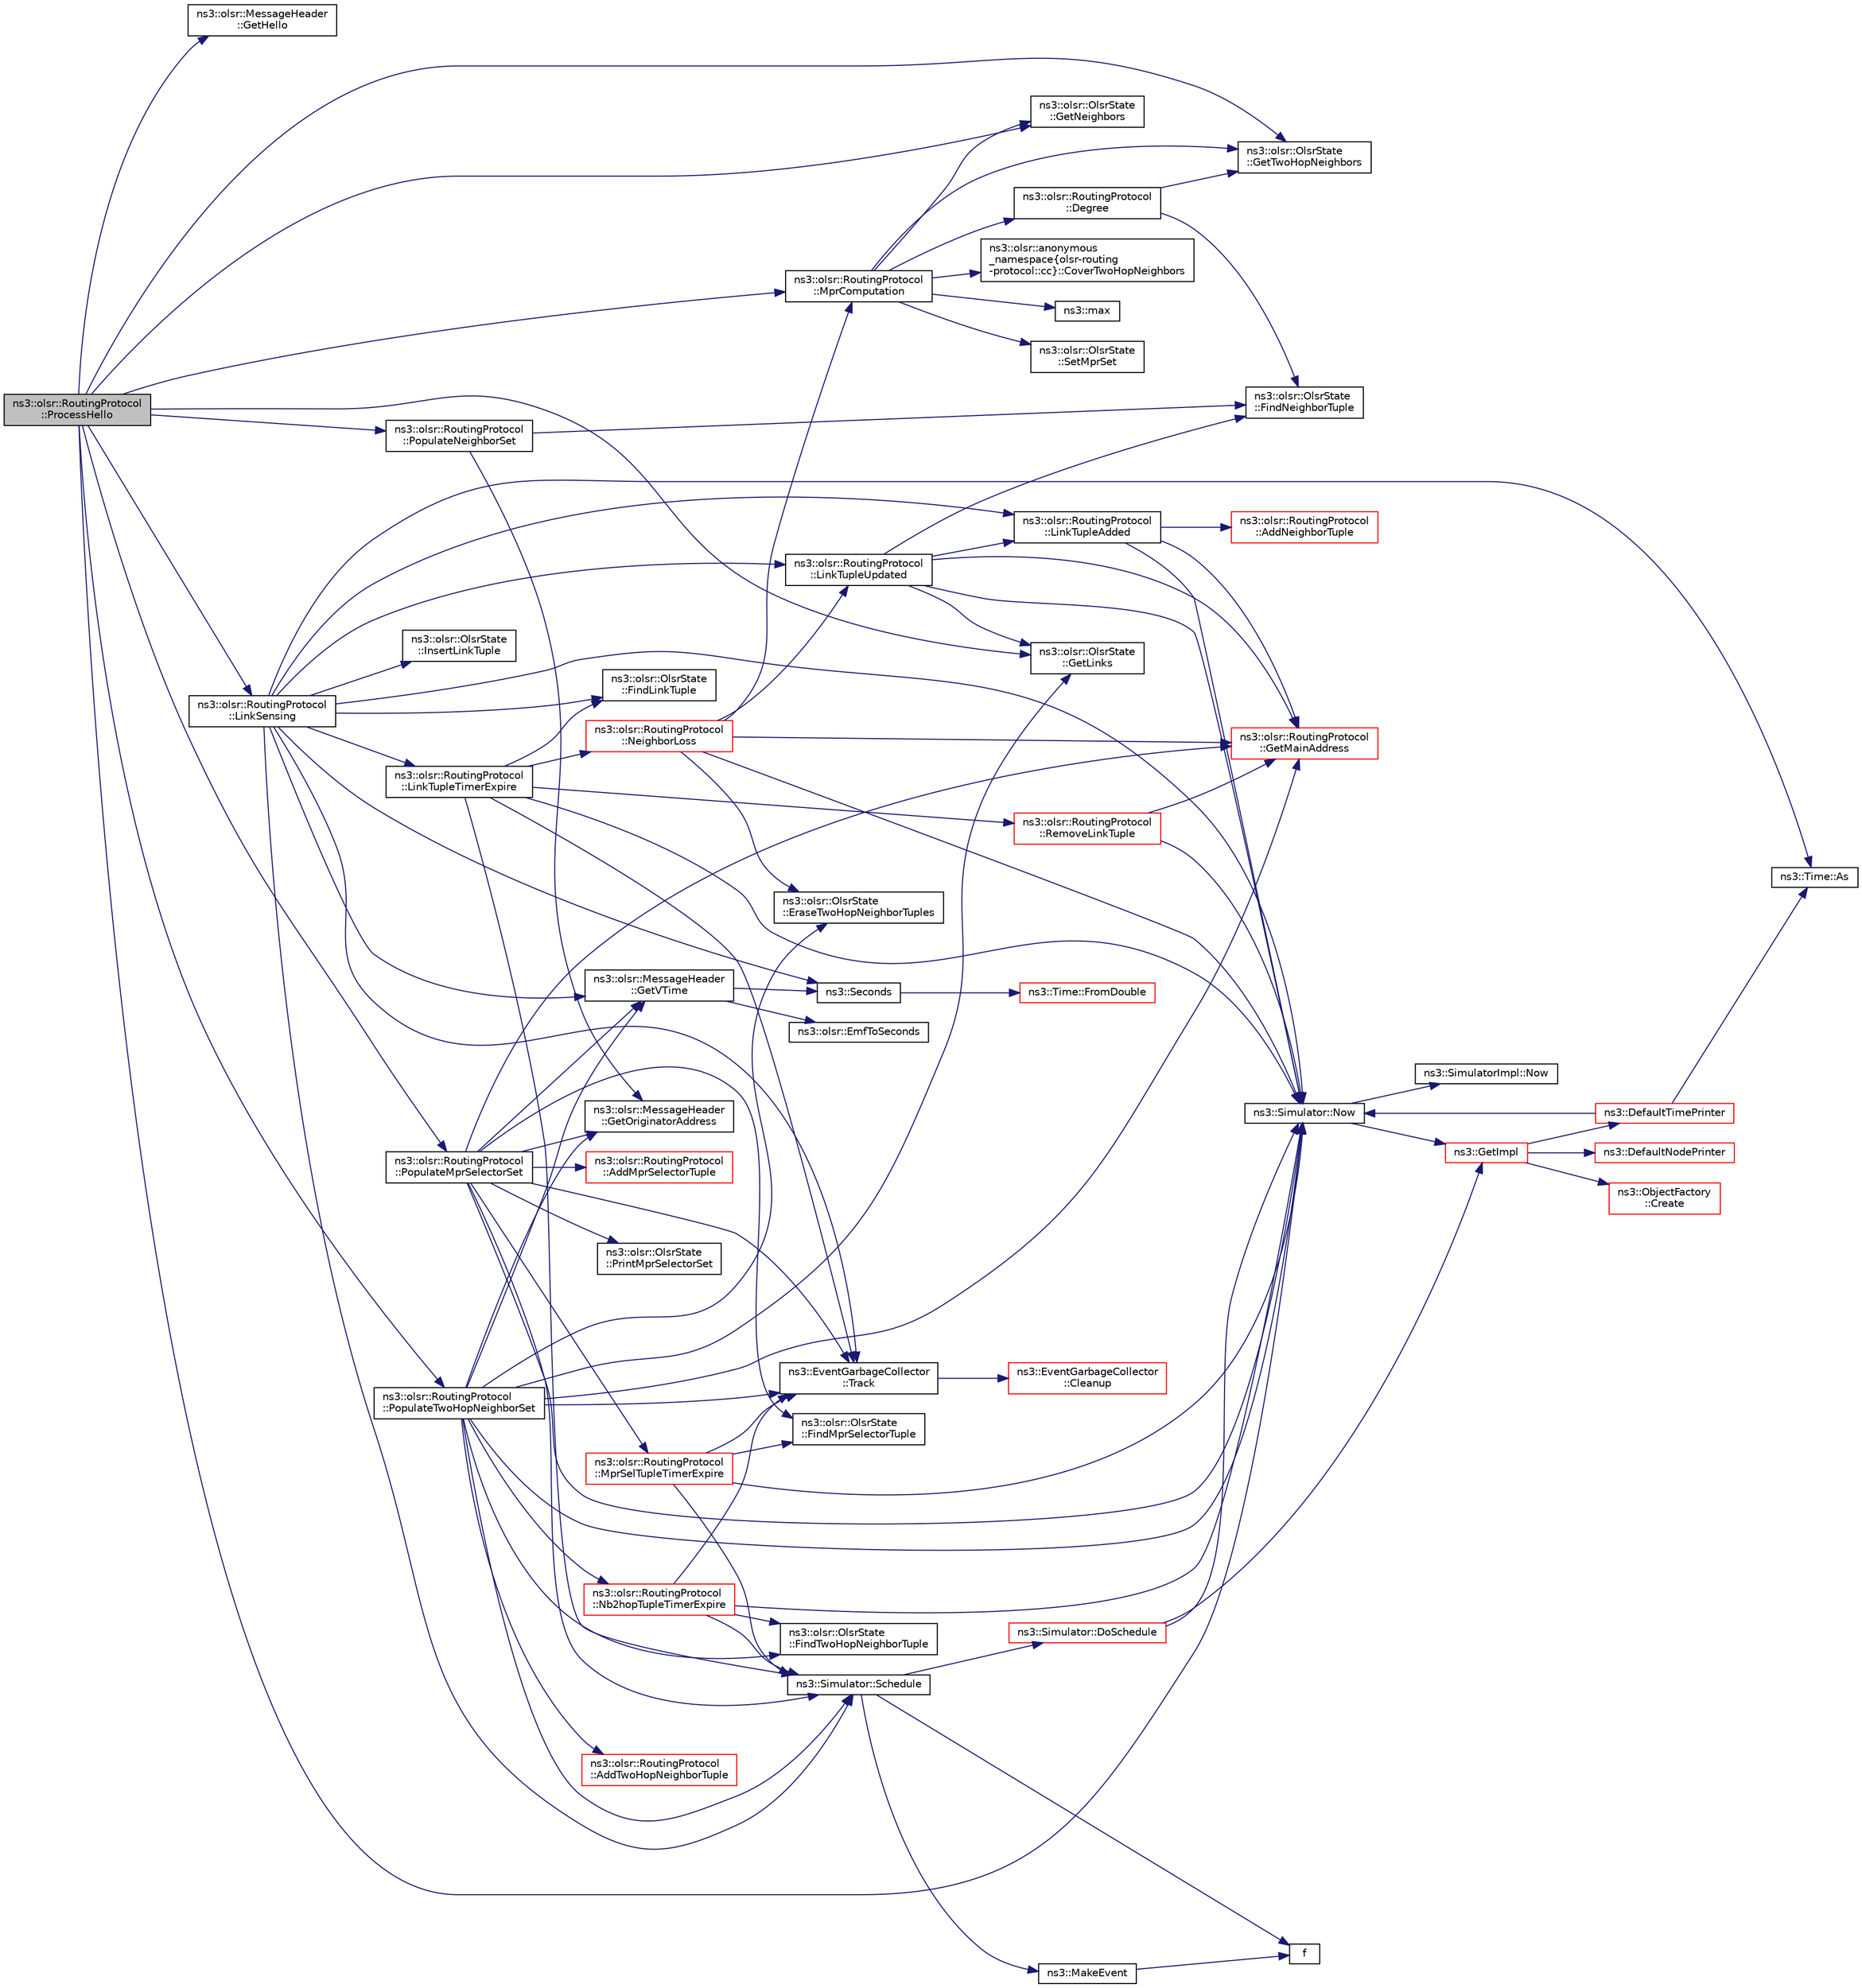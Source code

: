 digraph "ns3::olsr::RoutingProtocol::ProcessHello"
{
 // LATEX_PDF_SIZE
  edge [fontname="Helvetica",fontsize="10",labelfontname="Helvetica",labelfontsize="10"];
  node [fontname="Helvetica",fontsize="10",shape=record];
  rankdir="LR";
  Node1 [label="ns3::olsr::RoutingProtocol\l::ProcessHello",height=0.2,width=0.4,color="black", fillcolor="grey75", style="filled", fontcolor="black",tooltip="Processes a HELLO message following RFC 3626 specification."];
  Node1 -> Node2 [color="midnightblue",fontsize="10",style="solid",fontname="Helvetica"];
  Node2 [label="ns3::olsr::MessageHeader\l::GetHello",height=0.2,width=0.4,color="black", fillcolor="white", style="filled",URL="$classns3_1_1olsr_1_1_message_header.html#a2790f1e5dacd87e358cf9ee9e8725dc5",tooltip="Set the message type to HELLO and return the message content."];
  Node1 -> Node3 [color="midnightblue",fontsize="10",style="solid",fontname="Helvetica"];
  Node3 [label="ns3::olsr::OlsrState\l::GetLinks",height=0.2,width=0.4,color="black", fillcolor="white", style="filled",URL="$classns3_1_1olsr_1_1_olsr_state.html#a90f6014e19c29625f48a56979aef9c85",tooltip="Gets the Link set."];
  Node1 -> Node4 [color="midnightblue",fontsize="10",style="solid",fontname="Helvetica"];
  Node4 [label="ns3::olsr::OlsrState\l::GetNeighbors",height=0.2,width=0.4,color="black", fillcolor="white", style="filled",URL="$classns3_1_1olsr_1_1_olsr_state.html#ade97fea0ef2cdc58abc943d9dbf4aabb",tooltip="Gets the neighbor set."];
  Node1 -> Node5 [color="midnightblue",fontsize="10",style="solid",fontname="Helvetica"];
  Node5 [label="ns3::olsr::OlsrState\l::GetTwoHopNeighbors",height=0.2,width=0.4,color="black", fillcolor="white", style="filled",URL="$classns3_1_1olsr_1_1_olsr_state.html#a1e1cfd24932f39ff7e328f0484d5295e",tooltip="Gets the 2-hop neighbor set."];
  Node1 -> Node6 [color="midnightblue",fontsize="10",style="solid",fontname="Helvetica"];
  Node6 [label="ns3::olsr::RoutingProtocol\l::LinkSensing",height=0.2,width=0.4,color="black", fillcolor="white", style="filled",URL="$classns3_1_1olsr_1_1_routing_protocol.html#a2a23a0fd6fa714fef6613afd3f5bc1d2",tooltip="Updates Link Set according to a new received HELLO message (following RFC 3626 specification)."];
  Node6 -> Node7 [color="midnightblue",fontsize="10",style="solid",fontname="Helvetica"];
  Node7 [label="ns3::Time::As",height=0.2,width=0.4,color="black", fillcolor="white", style="filled",URL="$classns3_1_1_time.html#ad5198e31c2512226ca0e58b31fad7fd0",tooltip="Attach a unit to a Time, to facilitate output in a specific unit."];
  Node6 -> Node8 [color="midnightblue",fontsize="10",style="solid",fontname="Helvetica"];
  Node8 [label="ns3::olsr::OlsrState\l::FindLinkTuple",height=0.2,width=0.4,color="black", fillcolor="white", style="filled",URL="$classns3_1_1olsr_1_1_olsr_state.html#aba76198953220cce4526761bf30a216c",tooltip="Finds a link tuple."];
  Node6 -> Node9 [color="midnightblue",fontsize="10",style="solid",fontname="Helvetica"];
  Node9 [label="ns3::olsr::MessageHeader\l::GetVTime",height=0.2,width=0.4,color="black", fillcolor="white", style="filled",URL="$classns3_1_1olsr_1_1_message_header.html#ace097a42703b7e1b17a2acfa44d57563",tooltip="Get the validity time."];
  Node9 -> Node10 [color="midnightblue",fontsize="10",style="solid",fontname="Helvetica"];
  Node10 [label="ns3::olsr::EmfToSeconds",height=0.2,width=0.4,color="black", fillcolor="white", style="filled",URL="$namespacens3_1_1olsr.html#a6d7d7cac3867eec9f70686ab69f1ded6",tooltip="Converts a number of seconds in the mantissa/exponent format to a decimal number."];
  Node9 -> Node11 [color="midnightblue",fontsize="10",style="solid",fontname="Helvetica"];
  Node11 [label="ns3::Seconds",height=0.2,width=0.4,color="black", fillcolor="white", style="filled",URL="$group__timecivil.html#ga33c34b816f8ff6628e33d5c8e9713b9e",tooltip="Construct a Time in the indicated unit."];
  Node11 -> Node12 [color="midnightblue",fontsize="10",style="solid",fontname="Helvetica"];
  Node12 [label="ns3::Time::FromDouble",height=0.2,width=0.4,color="red", fillcolor="white", style="filled",URL="$classns3_1_1_time.html#a60e845f4a74e62495b86356afe604cb4",tooltip="Create a Time equal to value in unit unit."];
  Node6 -> Node17 [color="midnightblue",fontsize="10",style="solid",fontname="Helvetica"];
  Node17 [label="ns3::olsr::OlsrState\l::InsertLinkTuple",height=0.2,width=0.4,color="black", fillcolor="white", style="filled",URL="$classns3_1_1olsr_1_1_olsr_state.html#ad682801a30a1867d639d5489f0510bf9",tooltip="Inserts a link tuple."];
  Node6 -> Node18 [color="midnightblue",fontsize="10",style="solid",fontname="Helvetica"];
  Node18 [label="ns3::olsr::RoutingProtocol\l::LinkTupleAdded",height=0.2,width=0.4,color="black", fillcolor="white", style="filled",URL="$classns3_1_1olsr_1_1_routing_protocol.html#a49feb372260a7d855e02c789e584d5db",tooltip="Adds a link tuple."];
  Node18 -> Node19 [color="midnightblue",fontsize="10",style="solid",fontname="Helvetica"];
  Node19 [label="ns3::olsr::RoutingProtocol\l::AddNeighborTuple",height=0.2,width=0.4,color="red", fillcolor="white", style="filled",URL="$classns3_1_1olsr_1_1_routing_protocol.html#a2378ff630c93a17fd040b61e8a9c1fb4",tooltip="Adds a neighbor tuple to the Neighbor Set."];
  Node18 -> Node22 [color="midnightblue",fontsize="10",style="solid",fontname="Helvetica"];
  Node22 [label="ns3::olsr::RoutingProtocol\l::GetMainAddress",height=0.2,width=0.4,color="red", fillcolor="white", style="filled",URL="$classns3_1_1olsr_1_1_routing_protocol.html#a7c21826f57ef1a31586e546adfcfd849",tooltip="Gets the main address associated with a given interface address."];
  Node18 -> Node24 [color="midnightblue",fontsize="10",style="solid",fontname="Helvetica"];
  Node24 [label="ns3::Simulator::Now",height=0.2,width=0.4,color="black", fillcolor="white", style="filled",URL="$classns3_1_1_simulator.html#ac3178fa975b419f7875e7105be122800",tooltip="Return the current simulation virtual time."];
  Node24 -> Node25 [color="midnightblue",fontsize="10",style="solid",fontname="Helvetica"];
  Node25 [label="ns3::GetImpl",height=0.2,width=0.4,color="red", fillcolor="white", style="filled",URL="$group__simulator.html#ga42eb4eddad41528d4d99794a3dae3fd0",tooltip="Get the SimulatorImpl singleton."];
  Node25 -> Node26 [color="midnightblue",fontsize="10",style="solid",fontname="Helvetica"];
  Node26 [label="ns3::ObjectFactory\l::Create",height=0.2,width=0.4,color="red", fillcolor="white", style="filled",URL="$classns3_1_1_object_factory.html#a52eda277f4aaab54266134ba48102ad7",tooltip="Create an Object instance of the configured TypeId."];
  Node25 -> Node56 [color="midnightblue",fontsize="10",style="solid",fontname="Helvetica"];
  Node56 [label="ns3::DefaultNodePrinter",height=0.2,width=0.4,color="red", fillcolor="white", style="filled",URL="$group__logging.html#gac4c06cbbed12229d85991ced145f6be2",tooltip="Default node id printer implementation."];
  Node25 -> Node59 [color="midnightblue",fontsize="10",style="solid",fontname="Helvetica"];
  Node59 [label="ns3::DefaultTimePrinter",height=0.2,width=0.4,color="red", fillcolor="white", style="filled",URL="$namespacens3.html#ae01c3c7786b644dfb8a0bb8f1201b269",tooltip="Default Time printer."];
  Node59 -> Node7 [color="midnightblue",fontsize="10",style="solid",fontname="Helvetica"];
  Node59 -> Node24 [color="midnightblue",fontsize="10",style="solid",fontname="Helvetica"];
  Node24 -> Node73 [color="midnightblue",fontsize="10",style="solid",fontname="Helvetica"];
  Node73 [label="ns3::SimulatorImpl::Now",height=0.2,width=0.4,color="black", fillcolor="white", style="filled",URL="$classns3_1_1_simulator_impl.html#aa516c50060846adc6fd316e83ef0797c",tooltip="Return the current simulation virtual time."];
  Node6 -> Node74 [color="midnightblue",fontsize="10",style="solid",fontname="Helvetica"];
  Node74 [label="ns3::olsr::RoutingProtocol\l::LinkTupleTimerExpire",height=0.2,width=0.4,color="black", fillcolor="white", style="filled",URL="$classns3_1_1olsr_1_1_routing_protocol.html#a468cf0d2f46d44f105dff8dffdabcb67",tooltip="Removes tuple_ if expired."];
  Node74 -> Node8 [color="midnightblue",fontsize="10",style="solid",fontname="Helvetica"];
  Node74 -> Node75 [color="midnightblue",fontsize="10",style="solid",fontname="Helvetica"];
  Node75 [label="ns3::olsr::RoutingProtocol\l::NeighborLoss",height=0.2,width=0.4,color="red", fillcolor="white", style="filled",URL="$classns3_1_1olsr_1_1_routing_protocol.html#afe342f9ee1d563e0691e12143f47233d",tooltip="Performs all actions needed when a neighbor loss occurs."];
  Node75 -> Node77 [color="midnightblue",fontsize="10",style="solid",fontname="Helvetica"];
  Node77 [label="ns3::olsr::OlsrState\l::EraseTwoHopNeighborTuples",height=0.2,width=0.4,color="black", fillcolor="white", style="filled",URL="$classns3_1_1olsr_1_1_olsr_state.html#a42bb2907567fb9ab9b17d28476c9859b",tooltip="Erases the 2-hop neighbor tuples with the same 1-hop neighbor."];
  Node75 -> Node22 [color="midnightblue",fontsize="10",style="solid",fontname="Helvetica"];
  Node75 -> Node78 [color="midnightblue",fontsize="10",style="solid",fontname="Helvetica"];
  Node78 [label="ns3::olsr::RoutingProtocol\l::LinkTupleUpdated",height=0.2,width=0.4,color="black", fillcolor="white", style="filled",URL="$classns3_1_1olsr_1_1_routing_protocol.html#a00df90e72ca9f8de10b6f7859fb730eb",tooltip="This function is invoked when a link tuple is updated."];
  Node78 -> Node79 [color="midnightblue",fontsize="10",style="solid",fontname="Helvetica"];
  Node79 [label="ns3::olsr::OlsrState\l::FindNeighborTuple",height=0.2,width=0.4,color="black", fillcolor="white", style="filled",URL="$classns3_1_1olsr_1_1_olsr_state.html#ae116327f63bf588f61e55c7e3f905787",tooltip="Finds a neighbor tuple."];
  Node78 -> Node3 [color="midnightblue",fontsize="10",style="solid",fontname="Helvetica"];
  Node78 -> Node22 [color="midnightblue",fontsize="10",style="solid",fontname="Helvetica"];
  Node78 -> Node18 [color="midnightblue",fontsize="10",style="solid",fontname="Helvetica"];
  Node78 -> Node24 [color="midnightblue",fontsize="10",style="solid",fontname="Helvetica"];
  Node75 -> Node80 [color="midnightblue",fontsize="10",style="solid",fontname="Helvetica"];
  Node80 [label="ns3::olsr::RoutingProtocol\l::MprComputation",height=0.2,width=0.4,color="black", fillcolor="white", style="filled",URL="$classns3_1_1olsr_1_1_routing_protocol.html#a9de13b00ccecc179f4fd3e6fcc3aef1f",tooltip="Computates MPR set of a node following RFC 3626 hints."];
  Node80 -> Node81 [color="midnightblue",fontsize="10",style="solid",fontname="Helvetica"];
  Node81 [label="ns3::olsr::anonymous\l_namespace\{olsr-routing\l-protocol::cc\}::CoverTwoHopNeighbors",height=0.2,width=0.4,color="black", fillcolor="white", style="filled",URL="$namespacens3_1_1olsr_1_1anonymous__namespace_02olsr-routing-protocol_8cc_03.html#afc02dcfd825557ec4cd278de49423fd4",tooltip="Remove all covered 2-hop neighbors from N2 set."];
  Node80 -> Node82 [color="midnightblue",fontsize="10",style="solid",fontname="Helvetica"];
  Node82 [label="ns3::olsr::RoutingProtocol\l::Degree",height=0.2,width=0.4,color="black", fillcolor="white", style="filled",URL="$classns3_1_1olsr_1_1_routing_protocol.html#af4806875b065d6fe5704ce65824dc1a7",tooltip="This auxiliary function (defined in RFC 3626) is used for calculating the MPR Set."];
  Node82 -> Node79 [color="midnightblue",fontsize="10",style="solid",fontname="Helvetica"];
  Node82 -> Node5 [color="midnightblue",fontsize="10",style="solid",fontname="Helvetica"];
  Node80 -> Node4 [color="midnightblue",fontsize="10",style="solid",fontname="Helvetica"];
  Node80 -> Node5 [color="midnightblue",fontsize="10",style="solid",fontname="Helvetica"];
  Node80 -> Node83 [color="midnightblue",fontsize="10",style="solid",fontname="Helvetica"];
  Node83 [label="ns3::max",height=0.2,width=0.4,color="black", fillcolor="white", style="filled",URL="$namespacens3.html#a548291fa9e4e7d6a57814dfcbbebce9b",tooltip=" "];
  Node80 -> Node84 [color="midnightblue",fontsize="10",style="solid",fontname="Helvetica"];
  Node84 [label="ns3::olsr::OlsrState\l::SetMprSet",height=0.2,width=0.4,color="black", fillcolor="white", style="filled",URL="$classns3_1_1olsr_1_1_olsr_state.html#a8c59c2a9b6932ad26772f7041bd4d4e3",tooltip="Sets the MPR set to the one specified."];
  Node75 -> Node24 [color="midnightblue",fontsize="10",style="solid",fontname="Helvetica"];
  Node74 -> Node24 [color="midnightblue",fontsize="10",style="solid",fontname="Helvetica"];
  Node74 -> Node97 [color="midnightblue",fontsize="10",style="solid",fontname="Helvetica"];
  Node97 [label="ns3::olsr::RoutingProtocol\l::RemoveLinkTuple",height=0.2,width=0.4,color="red", fillcolor="white", style="filled",URL="$classns3_1_1olsr_1_1_routing_protocol.html#a1386148ca4a591a3409b54008b7ecae0",tooltip="Removes a link tuple from the Link Set."];
  Node97 -> Node22 [color="midnightblue",fontsize="10",style="solid",fontname="Helvetica"];
  Node97 -> Node24 [color="midnightblue",fontsize="10",style="solid",fontname="Helvetica"];
  Node74 -> Node100 [color="midnightblue",fontsize="10",style="solid",fontname="Helvetica"];
  Node100 [label="ns3::Simulator::Schedule",height=0.2,width=0.4,color="black", fillcolor="white", style="filled",URL="$classns3_1_1_simulator.html#a3da7d28335c8ac0e3e86781f766df241",tooltip="Schedule an event to expire after delay."];
  Node100 -> Node101 [color="midnightblue",fontsize="10",style="solid",fontname="Helvetica"];
  Node101 [label="ns3::Simulator::DoSchedule",height=0.2,width=0.4,color="red", fillcolor="white", style="filled",URL="$classns3_1_1_simulator.html#a47af23973938819bdc89cb2807e09ed5",tooltip="Implementation of the various Schedule methods."];
  Node101 -> Node25 [color="midnightblue",fontsize="10",style="solid",fontname="Helvetica"];
  Node101 -> Node24 [color="midnightblue",fontsize="10",style="solid",fontname="Helvetica"];
  Node100 -> Node110 [color="midnightblue",fontsize="10",style="solid",fontname="Helvetica"];
  Node110 [label="f",height=0.2,width=0.4,color="black", fillcolor="white", style="filled",URL="$80211b_8c.html#ae7ffc1a8f84fa47a0812b2f2b9627132",tooltip=" "];
  Node100 -> Node111 [color="midnightblue",fontsize="10",style="solid",fontname="Helvetica"];
  Node111 [label="ns3::MakeEvent",height=0.2,width=0.4,color="black", fillcolor="white", style="filled",URL="$group__makeeventfnptr.html#ga289a28a2497c18a9bd299e5e2014094b",tooltip="Make an EventImpl from a function pointer taking varying numbers of arguments."];
  Node111 -> Node110 [color="midnightblue",fontsize="10",style="solid",fontname="Helvetica"];
  Node74 -> Node112 [color="midnightblue",fontsize="10",style="solid",fontname="Helvetica"];
  Node112 [label="ns3::EventGarbageCollector\l::Track",height=0.2,width=0.4,color="black", fillcolor="white", style="filled",URL="$classns3_1_1_event_garbage_collector.html#a4f26a1f6e9a09e648eb31b46acd85144",tooltip="Tracks a new event."];
  Node112 -> Node113 [color="midnightblue",fontsize="10",style="solid",fontname="Helvetica"];
  Node113 [label="ns3::EventGarbageCollector\l::Cleanup",height=0.2,width=0.4,color="red", fillcolor="white", style="filled",URL="$classns3_1_1_event_garbage_collector.html#a960061b6d79529f856015d723ebef46e",tooltip="Called when a new event was added and the cleanup limit was exceeded in consequence."];
  Node6 -> Node78 [color="midnightblue",fontsize="10",style="solid",fontname="Helvetica"];
  Node6 -> Node24 [color="midnightblue",fontsize="10",style="solid",fontname="Helvetica"];
  Node6 -> Node100 [color="midnightblue",fontsize="10",style="solid",fontname="Helvetica"];
  Node6 -> Node11 [color="midnightblue",fontsize="10",style="solid",fontname="Helvetica"];
  Node6 -> Node112 [color="midnightblue",fontsize="10",style="solid",fontname="Helvetica"];
  Node1 -> Node80 [color="midnightblue",fontsize="10",style="solid",fontname="Helvetica"];
  Node1 -> Node24 [color="midnightblue",fontsize="10",style="solid",fontname="Helvetica"];
  Node1 -> Node116 [color="midnightblue",fontsize="10",style="solid",fontname="Helvetica"];
  Node116 [label="ns3::olsr::RoutingProtocol\l::PopulateMprSelectorSet",height=0.2,width=0.4,color="black", fillcolor="white", style="filled",URL="$classns3_1_1olsr_1_1_routing_protocol.html#a56bce0e7794315308e10e5fd1343cfaf",tooltip="Updates the MPR Selector Set according to the information contained in a new received HELLO message (..."];
  Node116 -> Node117 [color="midnightblue",fontsize="10",style="solid",fontname="Helvetica"];
  Node117 [label="ns3::olsr::RoutingProtocol\l::AddMprSelectorTuple",height=0.2,width=0.4,color="red", fillcolor="white", style="filled",URL="$classns3_1_1olsr_1_1_routing_protocol.html#aff14042e35d2343b080522580f3d5b24",tooltip="Adds an MPR selector tuple to the MPR Selector Set."];
  Node116 -> Node119 [color="midnightblue",fontsize="10",style="solid",fontname="Helvetica"];
  Node119 [label="ns3::olsr::OlsrState\l::FindMprSelectorTuple",height=0.2,width=0.4,color="black", fillcolor="white", style="filled",URL="$classns3_1_1olsr_1_1_olsr_state.html#a81bb1e9642f6b840094d199d3654b984",tooltip="Finds a MPR selector tuple."];
  Node116 -> Node22 [color="midnightblue",fontsize="10",style="solid",fontname="Helvetica"];
  Node116 -> Node120 [color="midnightblue",fontsize="10",style="solid",fontname="Helvetica"];
  Node120 [label="ns3::olsr::MessageHeader\l::GetOriginatorAddress",height=0.2,width=0.4,color="black", fillcolor="white", style="filled",URL="$classns3_1_1olsr_1_1_message_header.html#a148669751ce11ab7bd3deb27ee2420c2",tooltip="Get the originator address."];
  Node116 -> Node9 [color="midnightblue",fontsize="10",style="solid",fontname="Helvetica"];
  Node116 -> Node121 [color="midnightblue",fontsize="10",style="solid",fontname="Helvetica"];
  Node121 [label="ns3::olsr::RoutingProtocol\l::MprSelTupleTimerExpire",height=0.2,width=0.4,color="red", fillcolor="white", style="filled",URL="$classns3_1_1olsr_1_1_routing_protocol.html#a47272f0889e3c50e4fe26f1f4d9fb3fe",tooltip="Removes MPR selector tuple_ if expired."];
  Node121 -> Node119 [color="midnightblue",fontsize="10",style="solid",fontname="Helvetica"];
  Node121 -> Node24 [color="midnightblue",fontsize="10",style="solid",fontname="Helvetica"];
  Node121 -> Node100 [color="midnightblue",fontsize="10",style="solid",fontname="Helvetica"];
  Node121 -> Node112 [color="midnightblue",fontsize="10",style="solid",fontname="Helvetica"];
  Node116 -> Node24 [color="midnightblue",fontsize="10",style="solid",fontname="Helvetica"];
  Node116 -> Node124 [color="midnightblue",fontsize="10",style="solid",fontname="Helvetica"];
  Node124 [label="ns3::olsr::OlsrState\l::PrintMprSelectorSet",height=0.2,width=0.4,color="black", fillcolor="white", style="filled",URL="$classns3_1_1olsr_1_1_olsr_state.html#a3abd8061d67aef67fb554c53a1657c13",tooltip="Prints the MPR selector sets."];
  Node116 -> Node100 [color="midnightblue",fontsize="10",style="solid",fontname="Helvetica"];
  Node116 -> Node112 [color="midnightblue",fontsize="10",style="solid",fontname="Helvetica"];
  Node1 -> Node125 [color="midnightblue",fontsize="10",style="solid",fontname="Helvetica"];
  Node125 [label="ns3::olsr::RoutingProtocol\l::PopulateNeighborSet",height=0.2,width=0.4,color="black", fillcolor="white", style="filled",URL="$classns3_1_1olsr_1_1_routing_protocol.html#a9a9cccf9682782a0b95539862b4e6b53",tooltip="Updates the Neighbor Set according to the information contained in a new received HELLO message (foll..."];
  Node125 -> Node79 [color="midnightblue",fontsize="10",style="solid",fontname="Helvetica"];
  Node125 -> Node120 [color="midnightblue",fontsize="10",style="solid",fontname="Helvetica"];
  Node1 -> Node126 [color="midnightblue",fontsize="10",style="solid",fontname="Helvetica"];
  Node126 [label="ns3::olsr::RoutingProtocol\l::PopulateTwoHopNeighborSet",height=0.2,width=0.4,color="black", fillcolor="white", style="filled",URL="$classns3_1_1olsr_1_1_routing_protocol.html#a4a8eb48c32cebfa630bb7168882faa26",tooltip="Updates the 2-hop Neighbor Set according to the information contained in a new received HELLO message..."];
  Node126 -> Node127 [color="midnightblue",fontsize="10",style="solid",fontname="Helvetica"];
  Node127 [label="ns3::olsr::RoutingProtocol\l::AddTwoHopNeighborTuple",height=0.2,width=0.4,color="red", fillcolor="white", style="filled",URL="$classns3_1_1olsr_1_1_routing_protocol.html#a0ba9661c0d7b61bb0785f3c10af566d5",tooltip="Adds a 2-hop neighbor tuple to the 2-hop Neighbor Set."];
  Node126 -> Node77 [color="midnightblue",fontsize="10",style="solid",fontname="Helvetica"];
  Node126 -> Node129 [color="midnightblue",fontsize="10",style="solid",fontname="Helvetica"];
  Node129 [label="ns3::olsr::OlsrState\l::FindTwoHopNeighborTuple",height=0.2,width=0.4,color="black", fillcolor="white", style="filled",URL="$classns3_1_1olsr_1_1_olsr_state.html#a420ef02aeb9997bff09bbebd6a72e642",tooltip="Finds a 2-hop neighbor tuple."];
  Node126 -> Node3 [color="midnightblue",fontsize="10",style="solid",fontname="Helvetica"];
  Node126 -> Node22 [color="midnightblue",fontsize="10",style="solid",fontname="Helvetica"];
  Node126 -> Node120 [color="midnightblue",fontsize="10",style="solid",fontname="Helvetica"];
  Node126 -> Node9 [color="midnightblue",fontsize="10",style="solid",fontname="Helvetica"];
  Node126 -> Node130 [color="midnightblue",fontsize="10",style="solid",fontname="Helvetica"];
  Node130 [label="ns3::olsr::RoutingProtocol\l::Nb2hopTupleTimerExpire",height=0.2,width=0.4,color="red", fillcolor="white", style="filled",URL="$classns3_1_1olsr_1_1_routing_protocol.html#a5e71d702e1b560c4645139912da27002",tooltip="Removes 2_hop neighbor tuple_ if expired."];
  Node130 -> Node129 [color="midnightblue",fontsize="10",style="solid",fontname="Helvetica"];
  Node130 -> Node24 [color="midnightblue",fontsize="10",style="solid",fontname="Helvetica"];
  Node130 -> Node100 [color="midnightblue",fontsize="10",style="solid",fontname="Helvetica"];
  Node130 -> Node112 [color="midnightblue",fontsize="10",style="solid",fontname="Helvetica"];
  Node126 -> Node24 [color="midnightblue",fontsize="10",style="solid",fontname="Helvetica"];
  Node126 -> Node100 [color="midnightblue",fontsize="10",style="solid",fontname="Helvetica"];
  Node126 -> Node112 [color="midnightblue",fontsize="10",style="solid",fontname="Helvetica"];
}
